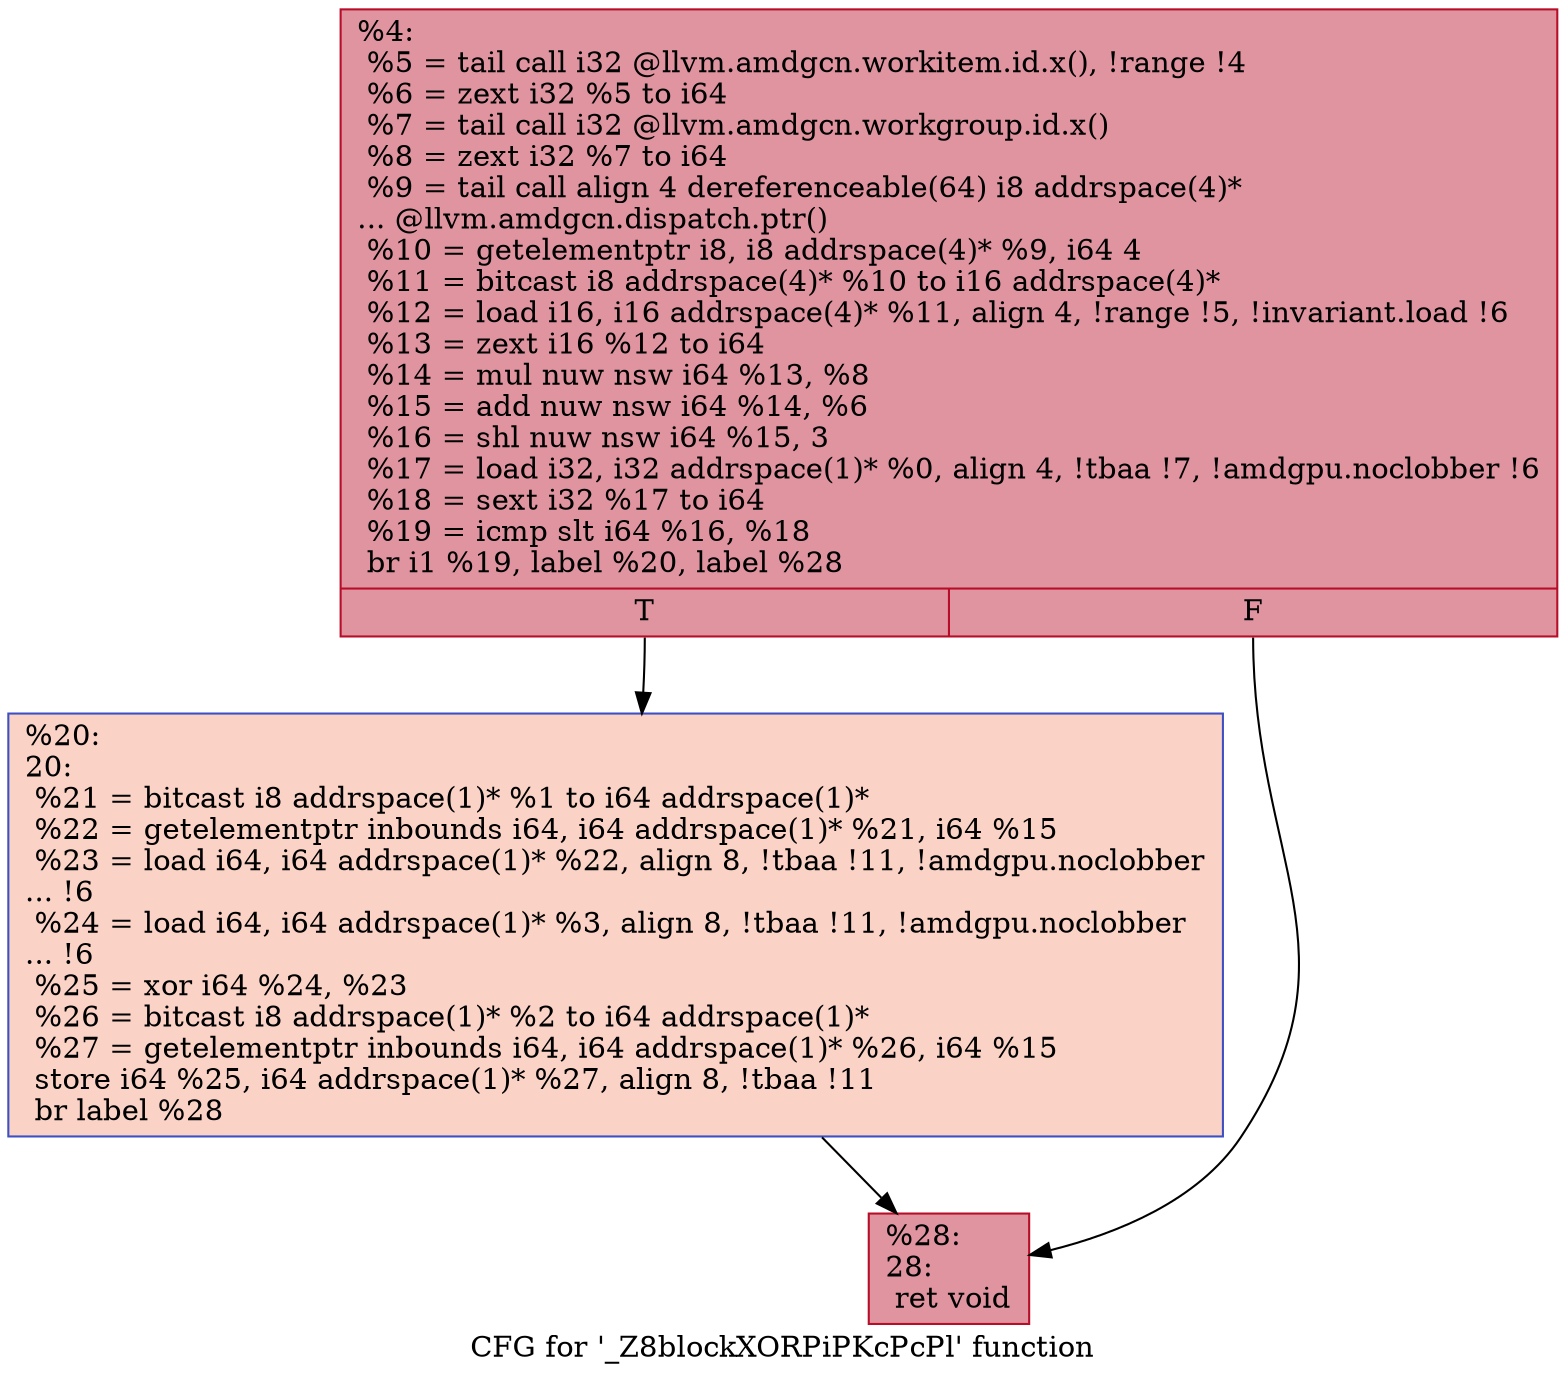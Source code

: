 digraph "CFG for '_Z8blockXORPiPKcPcPl' function" {
	label="CFG for '_Z8blockXORPiPKcPcPl' function";

	Node0x5992220 [shape=record,color="#b70d28ff", style=filled, fillcolor="#b70d2870",label="{%4:\l  %5 = tail call i32 @llvm.amdgcn.workitem.id.x(), !range !4\l  %6 = zext i32 %5 to i64\l  %7 = tail call i32 @llvm.amdgcn.workgroup.id.x()\l  %8 = zext i32 %7 to i64\l  %9 = tail call align 4 dereferenceable(64) i8 addrspace(4)*\l... @llvm.amdgcn.dispatch.ptr()\l  %10 = getelementptr i8, i8 addrspace(4)* %9, i64 4\l  %11 = bitcast i8 addrspace(4)* %10 to i16 addrspace(4)*\l  %12 = load i16, i16 addrspace(4)* %11, align 4, !range !5, !invariant.load !6\l  %13 = zext i16 %12 to i64\l  %14 = mul nuw nsw i64 %13, %8\l  %15 = add nuw nsw i64 %14, %6\l  %16 = shl nuw nsw i64 %15, 3\l  %17 = load i32, i32 addrspace(1)* %0, align 4, !tbaa !7, !amdgpu.noclobber !6\l  %18 = sext i32 %17 to i64\l  %19 = icmp slt i64 %16, %18\l  br i1 %19, label %20, label %28\l|{<s0>T|<s1>F}}"];
	Node0x5992220:s0 -> Node0x5994c10;
	Node0x5992220:s1 -> Node0x5994ca0;
	Node0x5994c10 [shape=record,color="#3d50c3ff", style=filled, fillcolor="#f59c7d70",label="{%20:\l20:                                               \l  %21 = bitcast i8 addrspace(1)* %1 to i64 addrspace(1)*\l  %22 = getelementptr inbounds i64, i64 addrspace(1)* %21, i64 %15\l  %23 = load i64, i64 addrspace(1)* %22, align 8, !tbaa !11, !amdgpu.noclobber\l... !6\l  %24 = load i64, i64 addrspace(1)* %3, align 8, !tbaa !11, !amdgpu.noclobber\l... !6\l  %25 = xor i64 %24, %23\l  %26 = bitcast i8 addrspace(1)* %2 to i64 addrspace(1)*\l  %27 = getelementptr inbounds i64, i64 addrspace(1)* %26, i64 %15\l  store i64 %25, i64 addrspace(1)* %27, align 8, !tbaa !11\l  br label %28\l}"];
	Node0x5994c10 -> Node0x5994ca0;
	Node0x5994ca0 [shape=record,color="#b70d28ff", style=filled, fillcolor="#b70d2870",label="{%28:\l28:                                               \l  ret void\l}"];
}
